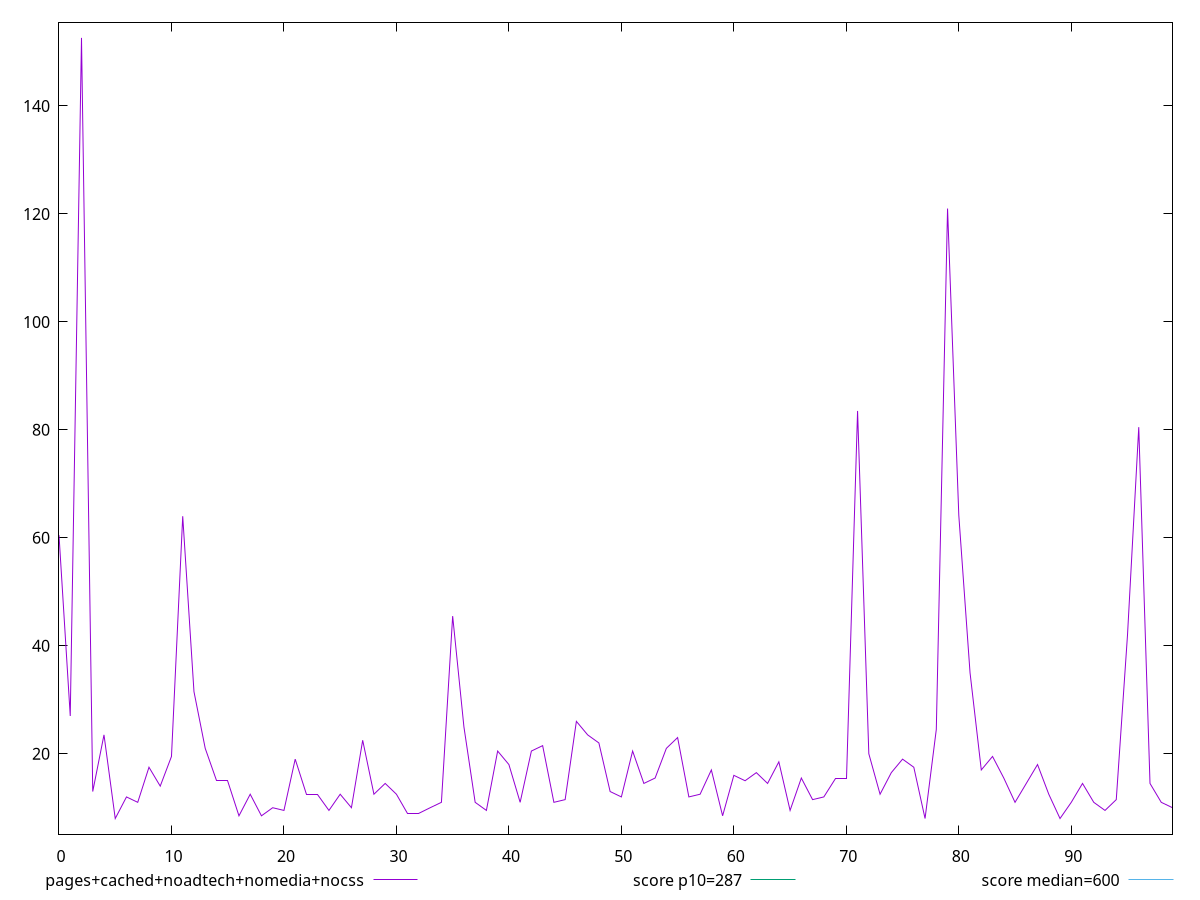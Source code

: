 reset

$pagesCachedNoadtechNomediaNocss <<EOF
0 60.5
1 27
2 152.6139999999997
3 13
4 23.5
5 8
6 12
7 11
8 17.5
9 14
10 19.5
11 64
12 31.5
13 21
14 15
15 15
16 8.5
17 12.5
18 8.5
19 10
20 9.5
21 19
22 12.5
23 12.5
24 9.5
25 12.5
26 10
27 22.5
28 12.5
29 14.5
30 12.5
31 9
32 9
33 10
34 11
35 45.5
36 25
37 11
38 9.5
39 20.5
40 18
41 11
42 20.5
43 21.5
44 11
45 11.5
46 26
47 23.5
48 22
49 13
50 12
51 20.5
52 14.5
53 15.5
54 21
55 23
56 12
57 12.5
58 17
59 8.5
60 16
61 15
62 16.5
63 14.5
64 18.5
65 9.5
66 15.5
67 11.5
68 12
69 15.5
70 15.5
71 83.5
72 20
73 12.5
74 16.5
75 19
76 17.5
77 8
78 24.5
79 121
80 64.18095000000005
81 35
82 17
83 19.5
84 15.5
85 11
86 14.5
87 18
88 12.5
89 8
90 11
91 14.5
92 11
93 9.5
94 11.5
95 42
96 80.5
97 14.5
98 11
99 10
EOF

set key outside below
set xrange [0:99]
set yrange [5.107720000000006:155.5062799999997]
set trange [5.107720000000006:155.5062799999997]
set terminal svg size 640, 500 enhanced background rgb 'white'
set output "report_00019_2021-02-10T18-14-37.922Z//total-blocking-time/comparison/line/4_vs_5.svg"

plot $pagesCachedNoadtechNomediaNocss title "pages+cached+noadtech+nomedia+nocss" with line, \
     287 title "score p10=287", \
     600 title "score median=600"

reset
